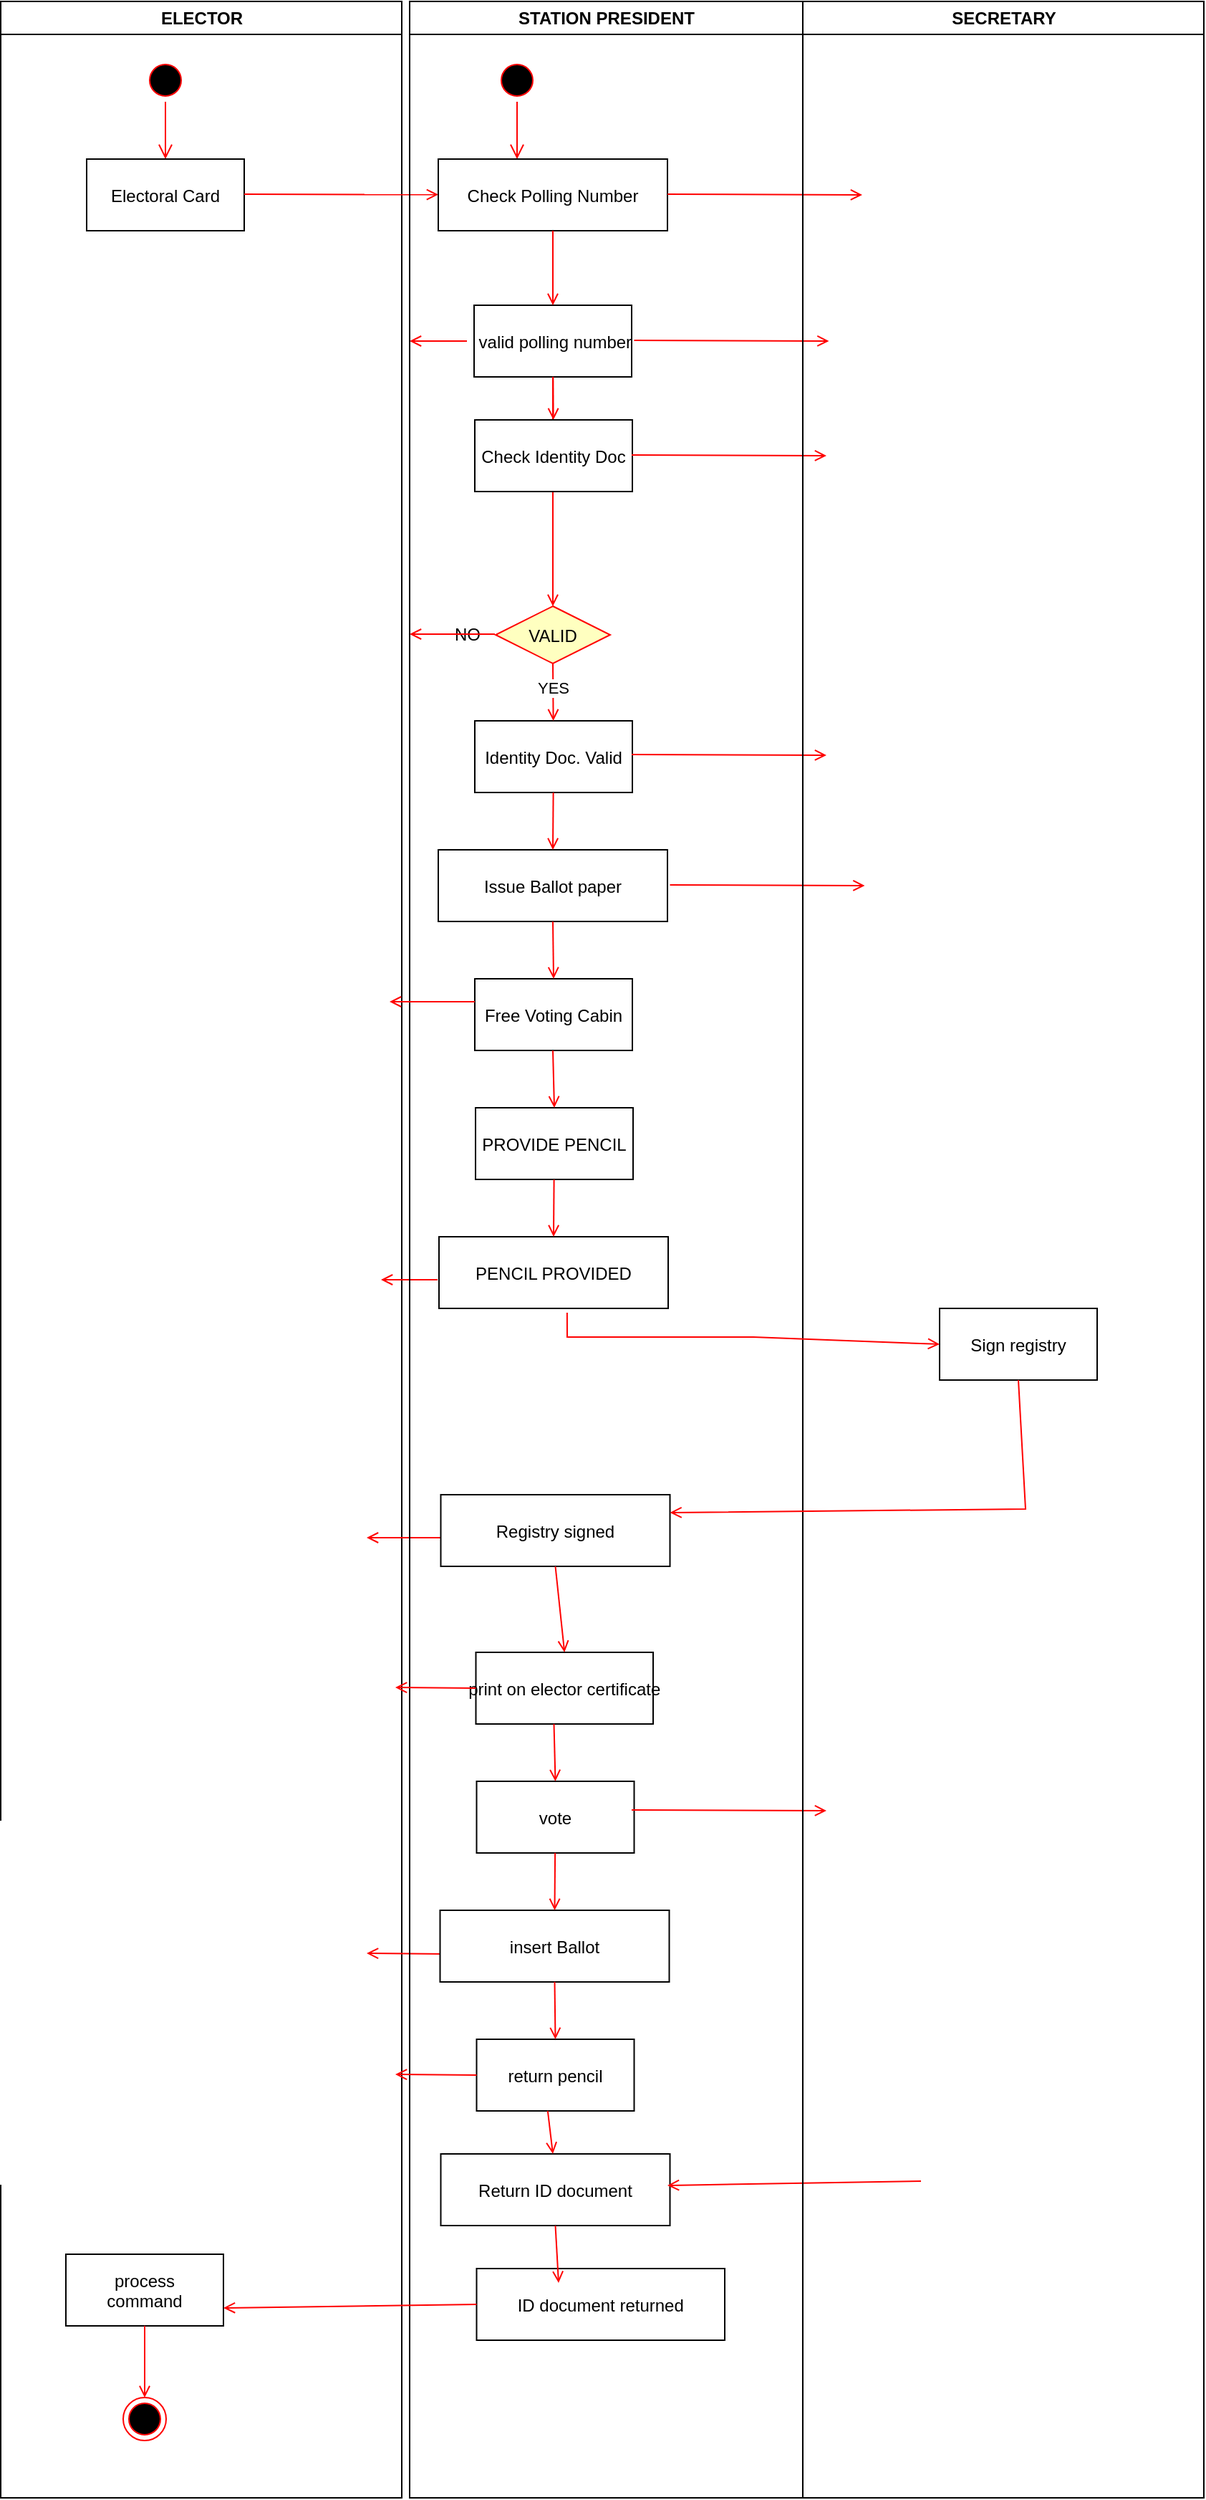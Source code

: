 <mxfile version="22.0.5" type="github">
  <diagram name="Page-1" id="e7e014a7-5840-1c2e-5031-d8a46d1fe8dd">
    <mxGraphModel dx="1120" dy="484" grid="1" gridSize="10" guides="1" tooltips="1" connect="1" arrows="1" fold="1" page="1" pageScale="1" pageWidth="1169" pageHeight="826" background="none" math="0" shadow="0">
      <root>
        <mxCell id="0" />
        <mxCell id="1" parent="0" />
        <mxCell id="2" value="ELECTOR" style="swimlane;whiteSpace=wrap" parent="1" vertex="1">
          <mxGeometry x="164.5" y="128" width="280" height="1742" as="geometry" />
        </mxCell>
        <mxCell id="5" value="" style="ellipse;shape=startState;fillColor=#000000;strokeColor=#ff0000;" parent="2" vertex="1">
          <mxGeometry x="100" y="40" width="30" height="30" as="geometry" />
        </mxCell>
        <mxCell id="6" value="" style="edgeStyle=elbowEdgeStyle;elbow=horizontal;verticalAlign=bottom;endArrow=open;endSize=8;strokeColor=#FF0000;endFill=1;rounded=0" parent="2" source="5" target="7" edge="1">
          <mxGeometry x="100" y="40" as="geometry">
            <mxPoint x="115" y="110" as="targetPoint" />
          </mxGeometry>
        </mxCell>
        <mxCell id="7" value="Electoral Card" style="" parent="2" vertex="1">
          <mxGeometry x="60" y="110" width="110" height="50" as="geometry" />
        </mxCell>
        <mxCell id="20" value="" style="endArrow=open;strokeColor=#FF0000;endFill=1;rounded=0" parent="2" target="15" edge="1">
          <mxGeometry relative="1" as="geometry">
            <mxPoint x="170" y="134.5" as="sourcePoint" />
            <mxPoint x="285.5" y="135" as="targetPoint" />
          </mxGeometry>
        </mxCell>
        <mxCell id="PVYV9OJMSS6KuXKQD-cj-60" value="" style="endArrow=open;strokeColor=#FF0000;endFill=1;rounded=0;" edge="1" parent="2">
          <mxGeometry relative="1" as="geometry">
            <mxPoint x="325.5" y="237" as="sourcePoint" />
            <mxPoint x="285.5" y="237" as="targetPoint" />
          </mxGeometry>
        </mxCell>
        <mxCell id="PVYV9OJMSS6KuXKQD-cj-79" value="" style="endArrow=open;strokeColor=#FF0000;endFill=1;rounded=0;exitX=0;exitY=0.5;exitDx=0;exitDy=0;" edge="1" parent="2">
          <mxGeometry relative="1" as="geometry">
            <mxPoint x="305" y="892" as="sourcePoint" />
            <mxPoint x="265.5" y="892" as="targetPoint" />
            <Array as="points" />
          </mxGeometry>
        </mxCell>
        <mxCell id="PVYV9OJMSS6KuXKQD-cj-90" value="" style="endArrow=open;strokeColor=#FF0000;endFill=1;rounded=0;exitX=0;exitY=0.5;exitDx=0;exitDy=0;" edge="1" parent="2">
          <mxGeometry relative="1" as="geometry">
            <mxPoint x="335" y="1072" as="sourcePoint" />
            <mxPoint x="255.5" y="1072" as="targetPoint" />
            <Array as="points" />
          </mxGeometry>
        </mxCell>
        <mxCell id="33" value="process&#xa;command" style="" parent="2" vertex="1">
          <mxGeometry x="45.5" y="1572" width="110" height="50" as="geometry" />
        </mxCell>
        <mxCell id="38" value="" style="ellipse;shape=endState;fillColor=#000000;strokeColor=#ff0000" parent="2" vertex="1">
          <mxGeometry x="85.5" y="1672" width="30" height="30" as="geometry" />
        </mxCell>
        <mxCell id="39" value="" style="endArrow=open;strokeColor=#FF0000;endFill=1;rounded=0" parent="2" source="33" target="38" edge="1">
          <mxGeometry relative="1" as="geometry" />
        </mxCell>
        <mxCell id="PVYV9OJMSS6KuXKQD-cj-145" value="" style="endArrow=open;strokeColor=#FF0000;endFill=1;rounded=0;exitX=0;exitY=0.5;exitDx=0;exitDy=0;" edge="1" parent="2">
          <mxGeometry relative="1" as="geometry">
            <mxPoint x="311.5" y="1362.5" as="sourcePoint" />
            <mxPoint x="255.5" y="1362" as="targetPoint" />
            <Array as="points" />
          </mxGeometry>
        </mxCell>
        <mxCell id="3" value="STATION PRESIDENT" style="swimlane;whiteSpace=wrap" parent="1" vertex="1">
          <mxGeometry x="450" y="128" width="274.5" height="1742" as="geometry" />
        </mxCell>
        <mxCell id="13" value="" style="ellipse;shape=startState;fillColor=#000000;strokeColor=#ff0000;" parent="3" vertex="1">
          <mxGeometry x="60" y="40" width="30" height="30" as="geometry" />
        </mxCell>
        <mxCell id="14" value="" style="edgeStyle=elbowEdgeStyle;elbow=horizontal;verticalAlign=bottom;endArrow=open;endSize=8;strokeColor=#FF0000;endFill=1;rounded=0" parent="3" source="13" target="15" edge="1">
          <mxGeometry x="40" y="20" as="geometry">
            <mxPoint x="55" y="90" as="targetPoint" />
          </mxGeometry>
        </mxCell>
        <mxCell id="15" value="Check Polling Number" style="" parent="3" vertex="1">
          <mxGeometry x="20" y="110" width="160" height="50" as="geometry" />
        </mxCell>
        <mxCell id="16" value=" valid polling number" style="" parent="3" vertex="1">
          <mxGeometry x="45" y="212" width="110" height="50" as="geometry" />
        </mxCell>
        <mxCell id="17" value="" style="endArrow=open;strokeColor=#FF0000;endFill=1;rounded=0" parent="3" source="15" target="16" edge="1">
          <mxGeometry relative="1" as="geometry" />
        </mxCell>
        <mxCell id="18" value="Identity Doc. Valid" style="" parent="3" vertex="1">
          <mxGeometry x="45.5" y="502" width="110" height="50" as="geometry" />
        </mxCell>
        <mxCell id="24" value="" style="endArrow=open;strokeColor=#FF0000;endFill=1;rounded=0" parent="3" source="16" target="21" edge="1">
          <mxGeometry relative="1" as="geometry" />
        </mxCell>
        <mxCell id="21" value="VALID" style="rhombus;fillColor=#ffffc0;strokeColor=#ff0000;" parent="3" vertex="1">
          <mxGeometry x="60" y="422" width="80" height="40" as="geometry" />
        </mxCell>
        <mxCell id="PVYV9OJMSS6KuXKQD-cj-51" value="Issue Ballot paper" style="" vertex="1" parent="3">
          <mxGeometry x="20" y="592" width="160" height="50" as="geometry" />
        </mxCell>
        <mxCell id="PVYV9OJMSS6KuXKQD-cj-52" value="Free Voting Cabin" style="" vertex="1" parent="3">
          <mxGeometry x="45.5" y="682" width="110" height="50" as="geometry" />
        </mxCell>
        <mxCell id="PVYV9OJMSS6KuXKQD-cj-54" value="" style="endArrow=open;strokeColor=#FF0000;endFill=1;rounded=0;entryX=0.5;entryY=0;entryDx=0;entryDy=0;exitX=0.5;exitY=1;exitDx=0;exitDy=0;" edge="1" parent="3" source="PVYV9OJMSS6KuXKQD-cj-51" target="PVYV9OJMSS6KuXKQD-cj-52">
          <mxGeometry relative="1" as="geometry">
            <mxPoint x="101" y="512" as="sourcePoint" />
            <mxPoint x="109" y="553.01" as="targetPoint" />
          </mxGeometry>
        </mxCell>
        <mxCell id="PVYV9OJMSS6KuXKQD-cj-57" value="" style="endArrow=open;strokeColor=#FF0000;endFill=1;rounded=0" edge="1" parent="3" source="16" target="PVYV9OJMSS6KuXKQD-cj-56">
          <mxGeometry relative="1" as="geometry">
            <mxPoint x="550" y="360" as="sourcePoint" />
            <mxPoint x="550" y="420" as="targetPoint" />
          </mxGeometry>
        </mxCell>
        <mxCell id="PVYV9OJMSS6KuXKQD-cj-56" value="Check Identity Doc" style="" vertex="1" parent="3">
          <mxGeometry x="45.5" y="292" width="110" height="50" as="geometry" />
        </mxCell>
        <mxCell id="PVYV9OJMSS6KuXKQD-cj-48" value="NO" style="text;html=1;align=center;verticalAlign=middle;resizable=0;points=[];autosize=1;strokeColor=none;fillColor=none;" vertex="1" parent="3">
          <mxGeometry x="20" y="427" width="40" height="30" as="geometry" />
        </mxCell>
        <mxCell id="PVYV9OJMSS6KuXKQD-cj-47" value="" style="endArrow=open;strokeColor=#FF0000;endFill=1;rounded=0;exitX=0;exitY=0.5;exitDx=0;exitDy=0;" edge="1" parent="3">
          <mxGeometry relative="1" as="geometry">
            <mxPoint x="59.5" y="441.5" as="sourcePoint" />
            <mxPoint y="441.5" as="targetPoint" />
            <Array as="points" />
          </mxGeometry>
        </mxCell>
        <mxCell id="PVYV9OJMSS6KuXKQD-cj-63" value="" style="endArrow=open;strokeColor=#FF0000;endFill=1;rounded=0;exitX=0.5;exitY=1;exitDx=0;exitDy=0;" edge="1" parent="3" source="21" target="18">
          <mxGeometry relative="1" as="geometry">
            <mxPoint x="110" y="415" as="sourcePoint" />
            <mxPoint x="110" y="432" as="targetPoint" />
          </mxGeometry>
        </mxCell>
        <mxCell id="PVYV9OJMSS6KuXKQD-cj-64" value="YES" style="edgeLabel;html=1;align=center;verticalAlign=middle;resizable=0;points=[];" vertex="1" connectable="0" parent="PVYV9OJMSS6KuXKQD-cj-63">
          <mxGeometry x="-0.15" relative="1" as="geometry">
            <mxPoint as="offset" />
          </mxGeometry>
        </mxCell>
        <mxCell id="PVYV9OJMSS6KuXKQD-cj-65" value="" style="endArrow=open;strokeColor=#FF0000;endFill=1;rounded=0;exitX=0;exitY=0.5;exitDx=0;exitDy=0;" edge="1" parent="3">
          <mxGeometry relative="1" as="geometry">
            <mxPoint x="45.5" y="698" as="sourcePoint" />
            <mxPoint x="-14" y="698" as="targetPoint" />
            <Array as="points" />
          </mxGeometry>
        </mxCell>
        <mxCell id="PVYV9OJMSS6KuXKQD-cj-66" value="" style="endArrow=open;strokeColor=#FF0000;endFill=1;rounded=0;entryX=0.5;entryY=0;entryDx=0;entryDy=0;" edge="1" parent="3" source="18" target="PVYV9OJMSS6KuXKQD-cj-51">
          <mxGeometry relative="1" as="geometry">
            <mxPoint x="90" y="552" as="sourcePoint" />
            <mxPoint x="150" y="592" as="targetPoint" />
          </mxGeometry>
        </mxCell>
        <mxCell id="PVYV9OJMSS6KuXKQD-cj-73" value="PROVIDE PENCIL" style="" vertex="1" parent="3">
          <mxGeometry x="46" y="772" width="110" height="50" as="geometry" />
        </mxCell>
        <mxCell id="PVYV9OJMSS6KuXKQD-cj-74" value="PENCIL PROVIDED" style="" vertex="1" parent="3">
          <mxGeometry x="20.5" y="862" width="160" height="50" as="geometry" />
        </mxCell>
        <mxCell id="PVYV9OJMSS6KuXKQD-cj-77" value="" style="endArrow=open;strokeColor=#FF0000;endFill=1;rounded=0;entryX=0.5;entryY=0;entryDx=0;entryDy=0;" edge="1" source="PVYV9OJMSS6KuXKQD-cj-73" target="PVYV9OJMSS6KuXKQD-cj-74" parent="3">
          <mxGeometry relative="1" as="geometry">
            <mxPoint x="90.5" y="822" as="sourcePoint" />
            <mxPoint x="150.5" y="862" as="targetPoint" />
          </mxGeometry>
        </mxCell>
        <mxCell id="PVYV9OJMSS6KuXKQD-cj-78" value="" style="endArrow=open;strokeColor=#FF0000;endFill=1;rounded=0;entryX=0.5;entryY=0;entryDx=0;entryDy=0;" edge="1" parent="3" target="PVYV9OJMSS6KuXKQD-cj-73">
          <mxGeometry relative="1" as="geometry">
            <mxPoint x="100" y="732" as="sourcePoint" />
            <mxPoint x="100" y="782" as="targetPoint" />
          </mxGeometry>
        </mxCell>
        <mxCell id="PVYV9OJMSS6KuXKQD-cj-80" value="Registry signed" style="" vertex="1" parent="3">
          <mxGeometry x="21.75" y="1042" width="160" height="50" as="geometry" />
        </mxCell>
        <mxCell id="PVYV9OJMSS6KuXKQD-cj-81" value="print on elector certificate" style="" vertex="1" parent="3">
          <mxGeometry x="46.25" y="1152" width="123.75" height="50" as="geometry" />
        </mxCell>
        <mxCell id="PVYV9OJMSS6KuXKQD-cj-82" value="" style="endArrow=open;strokeColor=#FF0000;endFill=1;rounded=0;entryX=0.5;entryY=0;entryDx=0;entryDy=0;exitX=0.5;exitY=1;exitDx=0;exitDy=0;" edge="1" source="PVYV9OJMSS6KuXKQD-cj-80" target="PVYV9OJMSS6KuXKQD-cj-81" parent="3">
          <mxGeometry relative="1" as="geometry">
            <mxPoint x="101.75" y="982" as="sourcePoint" />
            <mxPoint x="109.75" y="1023.01" as="targetPoint" />
          </mxGeometry>
        </mxCell>
        <mxCell id="PVYV9OJMSS6KuXKQD-cj-83" value="vote" style="" vertex="1" parent="3">
          <mxGeometry x="46.75" y="1242" width="110" height="50" as="geometry" />
        </mxCell>
        <mxCell id="PVYV9OJMSS6KuXKQD-cj-84" value="insert Ballot" style="" vertex="1" parent="3">
          <mxGeometry x="21.25" y="1332" width="160" height="50" as="geometry" />
        </mxCell>
        <mxCell id="PVYV9OJMSS6KuXKQD-cj-85" value="return pencil" style="" vertex="1" parent="3">
          <mxGeometry x="46.75" y="1422" width="110" height="50" as="geometry" />
        </mxCell>
        <mxCell id="PVYV9OJMSS6KuXKQD-cj-86" value="" style="endArrow=open;strokeColor=#FF0000;endFill=1;rounded=0;entryX=0.5;entryY=0;entryDx=0;entryDy=0;exitX=0.5;exitY=1;exitDx=0;exitDy=0;" edge="1" source="PVYV9OJMSS6KuXKQD-cj-84" target="PVYV9OJMSS6KuXKQD-cj-85" parent="3">
          <mxGeometry relative="1" as="geometry">
            <mxPoint x="102.25" y="1252" as="sourcePoint" />
            <mxPoint x="110.25" y="1293.01" as="targetPoint" />
          </mxGeometry>
        </mxCell>
        <mxCell id="PVYV9OJMSS6KuXKQD-cj-87" value="" style="endArrow=open;strokeColor=#FF0000;endFill=1;rounded=0;entryX=0.5;entryY=0;entryDx=0;entryDy=0;" edge="1" source="PVYV9OJMSS6KuXKQD-cj-83" target="PVYV9OJMSS6KuXKQD-cj-84" parent="3">
          <mxGeometry relative="1" as="geometry">
            <mxPoint x="91.25" y="1292" as="sourcePoint" />
            <mxPoint x="151.25" y="1332" as="targetPoint" />
          </mxGeometry>
        </mxCell>
        <mxCell id="PVYV9OJMSS6KuXKQD-cj-88" value="" style="endArrow=open;strokeColor=#FF0000;endFill=1;rounded=0;entryX=0.5;entryY=0;entryDx=0;entryDy=0;" edge="1" target="PVYV9OJMSS6KuXKQD-cj-83" parent="3">
          <mxGeometry relative="1" as="geometry">
            <mxPoint x="100.75" y="1202" as="sourcePoint" />
            <mxPoint x="100.75" y="1252" as="targetPoint" />
          </mxGeometry>
        </mxCell>
        <mxCell id="PVYV9OJMSS6KuXKQD-cj-128" value="" style="endArrow=open;strokeColor=#FF0000;endFill=1;rounded=0;exitX=0;exitY=0.5;exitDx=0;exitDy=0;" edge="1" parent="3" source="PVYV9OJMSS6KuXKQD-cj-81">
          <mxGeometry relative="1" as="geometry">
            <mxPoint x="40" y="1177" as="sourcePoint" />
            <mxPoint x="-10" y="1176.5" as="targetPoint" />
            <Array as="points" />
          </mxGeometry>
        </mxCell>
        <mxCell id="PVYV9OJMSS6KuXKQD-cj-127" value="" style="endArrow=open;strokeColor=#FF0000;endFill=1;rounded=0;exitX=0;exitY=0.5;exitDx=0;exitDy=0;" edge="1" parent="3" source="PVYV9OJMSS6KuXKQD-cj-85">
          <mxGeometry relative="1" as="geometry">
            <mxPoint x="69.5" y="1446.5" as="sourcePoint" />
            <mxPoint x="-10" y="1446.5" as="targetPoint" />
            <Array as="points" />
          </mxGeometry>
        </mxCell>
        <mxCell id="PVYV9OJMSS6KuXKQD-cj-129" value="Return ID document" style="" vertex="1" parent="3">
          <mxGeometry x="21.75" y="1502" width="160" height="50" as="geometry" />
        </mxCell>
        <mxCell id="PVYV9OJMSS6KuXKQD-cj-130" value="ID document returned" style="" vertex="1" parent="3">
          <mxGeometry x="46.75" y="1582" width="173.25" height="50" as="geometry" />
        </mxCell>
        <mxCell id="PVYV9OJMSS6KuXKQD-cj-131" value="" style="endArrow=open;strokeColor=#FF0000;endFill=1;rounded=0;exitX=0.5;exitY=1;exitDx=0;exitDy=0;" edge="1" parent="3" source="PVYV9OJMSS6KuXKQD-cj-129">
          <mxGeometry relative="1" as="geometry">
            <mxPoint x="102.58" y="1572" as="sourcePoint" />
            <mxPoint x="104" y="1592" as="targetPoint" />
          </mxGeometry>
        </mxCell>
        <mxCell id="PVYV9OJMSS6KuXKQD-cj-132" value="" style="endArrow=open;strokeColor=#FF0000;endFill=1;rounded=0;" edge="1" parent="3">
          <mxGeometry relative="1" as="geometry">
            <mxPoint x="96.413" y="1472" as="sourcePoint" />
            <mxPoint x="100" y="1502" as="targetPoint" />
          </mxGeometry>
        </mxCell>
        <mxCell id="PVYV9OJMSS6KuXKQD-cj-135" value="" style="endArrow=open;strokeColor=#FF0000;endFill=1;rounded=0" edge="1" parent="3">
          <mxGeometry relative="1" as="geometry">
            <mxPoint x="180" y="134.5" as="sourcePoint" />
            <mxPoint x="316" y="135" as="targetPoint" />
          </mxGeometry>
        </mxCell>
        <mxCell id="PVYV9OJMSS6KuXKQD-cj-136" value="" style="endArrow=open;strokeColor=#FF0000;endFill=1;rounded=0" edge="1" parent="3">
          <mxGeometry relative="1" as="geometry">
            <mxPoint x="156.75" y="236.5" as="sourcePoint" />
            <mxPoint x="292.75" y="237" as="targetPoint" />
          </mxGeometry>
        </mxCell>
        <mxCell id="PVYV9OJMSS6KuXKQD-cj-137" value="" style="endArrow=open;strokeColor=#FF0000;endFill=1;rounded=0" edge="1" parent="3">
          <mxGeometry relative="1" as="geometry">
            <mxPoint x="155" y="316.5" as="sourcePoint" />
            <mxPoint x="291" y="317" as="targetPoint" />
          </mxGeometry>
        </mxCell>
        <mxCell id="PVYV9OJMSS6KuXKQD-cj-139" value="" style="endArrow=open;strokeColor=#FF0000;endFill=1;rounded=0" edge="1" parent="3">
          <mxGeometry relative="1" as="geometry">
            <mxPoint x="181.75" y="616.5" as="sourcePoint" />
            <mxPoint x="317.75" y="617" as="targetPoint" />
          </mxGeometry>
        </mxCell>
        <mxCell id="PVYV9OJMSS6KuXKQD-cj-140" value="" style="endArrow=open;strokeColor=#FF0000;endFill=1;rounded=0" edge="1" parent="3">
          <mxGeometry relative="1" as="geometry">
            <mxPoint x="155" y="525.5" as="sourcePoint" />
            <mxPoint x="291" y="526" as="targetPoint" />
          </mxGeometry>
        </mxCell>
        <mxCell id="PVYV9OJMSS6KuXKQD-cj-142" value="" style="endArrow=open;strokeColor=#FF0000;endFill=1;rounded=0;exitX=0;exitY=0.5;exitDx=0;exitDy=0;entryX=1;entryY=0.75;entryDx=0;entryDy=0;" edge="1" parent="3">
          <mxGeometry relative="1" as="geometry">
            <mxPoint x="357" y="1521" as="sourcePoint" />
            <mxPoint x="180" y="1524" as="targetPoint" />
            <Array as="points" />
          </mxGeometry>
        </mxCell>
        <mxCell id="PVYV9OJMSS6KuXKQD-cj-143" value="" style="endArrow=open;strokeColor=#FF0000;endFill=1;rounded=0" edge="1" parent="3">
          <mxGeometry relative="1" as="geometry">
            <mxPoint x="155" y="1262" as="sourcePoint" />
            <mxPoint x="291" y="1262.5" as="targetPoint" />
          </mxGeometry>
        </mxCell>
        <mxCell id="4" value="SECRETARY" style="swimlane;whiteSpace=wrap" parent="1" vertex="1">
          <mxGeometry x="724.5" y="128" width="280" height="1742" as="geometry" />
        </mxCell>
        <mxCell id="PVYV9OJMSS6KuXKQD-cj-75" value="Sign registry" style="" vertex="1" parent="4">
          <mxGeometry x="95.5" y="912" width="110" height="50" as="geometry" />
        </mxCell>
        <mxCell id="PVYV9OJMSS6KuXKQD-cj-89" value="" style="endArrow=open;strokeColor=#FF0000;endFill=1;rounded=0;exitX=0.5;exitY=1;exitDx=0;exitDy=0;entryX=1;entryY=0.25;entryDx=0;entryDy=0;" edge="1" parent="1" source="PVYV9OJMSS6KuXKQD-cj-75" target="PVYV9OJMSS6KuXKQD-cj-80">
          <mxGeometry relative="1" as="geometry">
            <mxPoint x="563.85" y="1130" as="sourcePoint" />
            <mxPoint x="551" y="1160" as="targetPoint" />
            <Array as="points">
              <mxPoint x="880" y="1180" />
            </Array>
          </mxGeometry>
        </mxCell>
        <mxCell id="PVYV9OJMSS6KuXKQD-cj-134" value="" style="endArrow=open;strokeColor=#FF0000;endFill=1;rounded=0;exitX=0;exitY=0.5;exitDx=0;exitDy=0;entryX=1;entryY=0.75;entryDx=0;entryDy=0;" edge="1" parent="1" source="PVYV9OJMSS6KuXKQD-cj-130" target="33">
          <mxGeometry relative="1" as="geometry">
            <mxPoint x="496" y="1765" as="sourcePoint" />
            <mxPoint x="439" y="1764.5" as="targetPoint" />
            <Array as="points" />
          </mxGeometry>
        </mxCell>
        <mxCell id="PVYV9OJMSS6KuXKQD-cj-138" value="" style="endArrow=open;strokeColor=#FF0000;endFill=1;rounded=0;exitX=0.559;exitY=1.06;exitDx=0;exitDy=0;exitPerimeter=0;entryX=0;entryY=0.5;entryDx=0;entryDy=0;" edge="1" parent="1" source="PVYV9OJMSS6KuXKQD-cj-74" target="PVYV9OJMSS6KuXKQD-cj-75">
          <mxGeometry relative="1" as="geometry">
            <mxPoint x="550" y="1090" as="sourcePoint" />
            <mxPoint x="686" y="1090.5" as="targetPoint" />
            <Array as="points">
              <mxPoint x="560" y="1060" />
              <mxPoint x="690" y="1060" />
            </Array>
          </mxGeometry>
        </mxCell>
      </root>
    </mxGraphModel>
  </diagram>
</mxfile>
